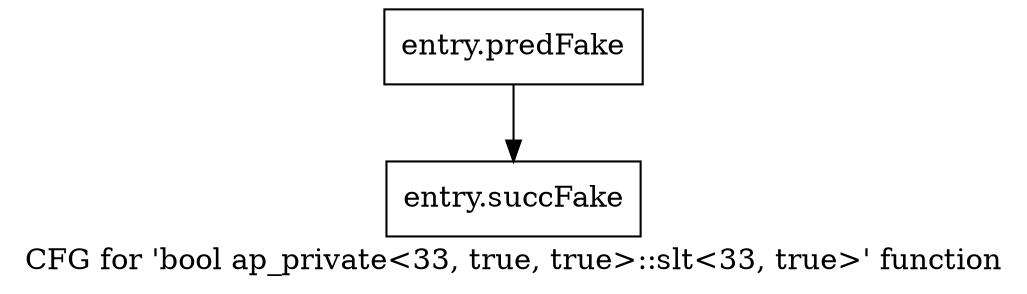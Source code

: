 digraph "CFG for 'bool ap_private\<33, true, true\>::slt\<33, true\>' function" {
	label="CFG for 'bool ap_private\<33, true, true\>::slt\<33, true\>' function";

	Node0x592ad40 [shape=record,filename="",linenumber="",label="{entry.predFake}"];
	Node0x592ad40 -> Node0x592c890[ callList="" memoryops="" filename="/home/omerfaruk/tools/Xilinx/Vitis_HLS/2023.2/include/etc/ap_private.h" execusionnum="0"];
	Node0x592c890 [shape=record,filename="/home/omerfaruk/tools/Xilinx/Vitis_HLS/2023.2/include/etc/ap_private.h",linenumber="2355",label="{entry.succFake}"];
}
